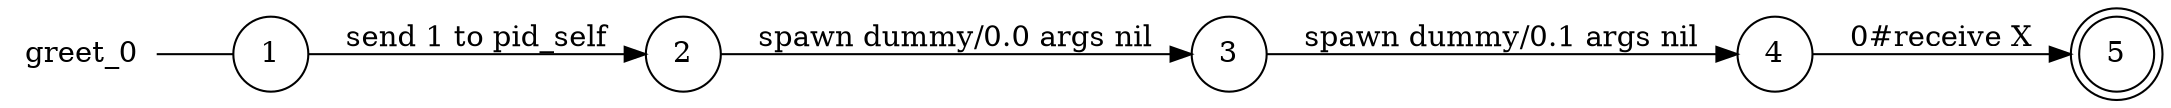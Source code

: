 digraph greet_0 {
	rankdir="LR";
	n_0 [label="greet_0", shape="plaintext"];
	n_1 [id="5", shape=circle, label="3"];
	n_2 [id="1", shape=circle, label="1"];
	n_0 -> n_2 [arrowhead=none];
	n_3 [id="2", shape=circle, label="2"];
	n_4 [id="4", shape=doublecircle, label="5"];
	n_5 [id="3", shape=circle, label="4"];

	n_3 -> n_1 [id="[$e|0]", label="spawn dummy/0.0 args nil"];
	n_1 -> n_5 [id="[$e|3]", label="spawn dummy/0.1 args nil"];
	n_2 -> n_3 [id="[$e|2]", label="send 1 to pid_self"];
	n_5 -> n_4 [id="[$e|1]", label="0#receive X"];
}
